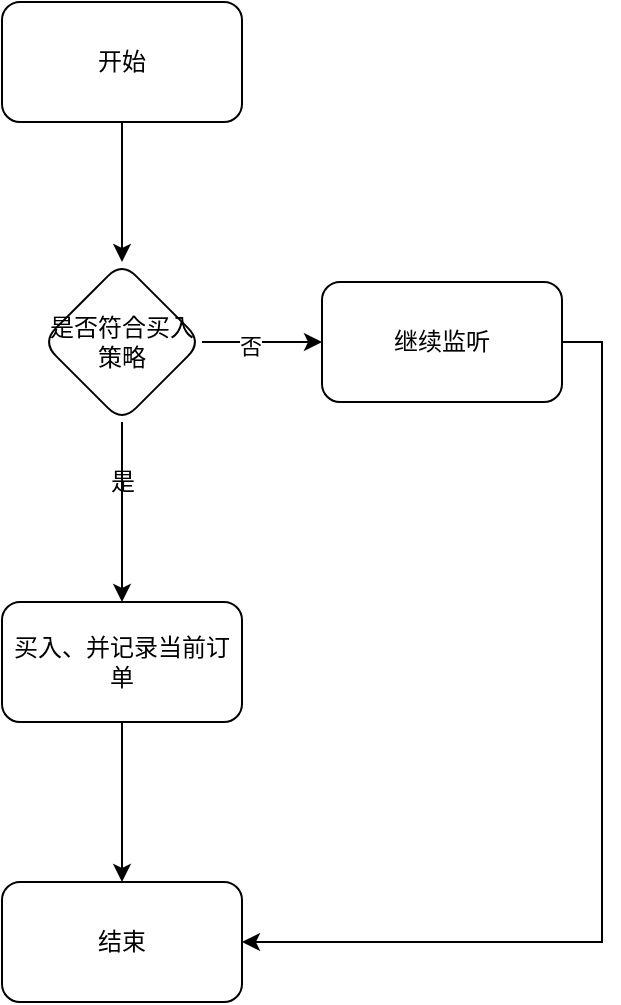 <mxfile version="17.0.0" type="github" pages="2">
  <diagram id="00OnGeqAxsQ3N5cCwXf7" name="Page-1">
    <mxGraphModel dx="946" dy="614" grid="1" gridSize="10" guides="1" tooltips="1" connect="1" arrows="1" fold="1" page="1" pageScale="1" pageWidth="827" pageHeight="1169" math="0" shadow="0">
      <root>
        <mxCell id="0" />
        <mxCell id="1" parent="0" />
        <mxCell id="v3Jwc-cmg36QjqgfWrkL-3" value="" style="edgeStyle=orthogonalEdgeStyle;rounded=0;orthogonalLoop=1;jettySize=auto;html=1;" parent="1" source="v3Jwc-cmg36QjqgfWrkL-1" target="v3Jwc-cmg36QjqgfWrkL-2" edge="1">
          <mxGeometry relative="1" as="geometry" />
        </mxCell>
        <mxCell id="v3Jwc-cmg36QjqgfWrkL-1" value="开始" style="rounded=1;whiteSpace=wrap;html=1;" parent="1" vertex="1">
          <mxGeometry x="310" y="40" width="120" height="60" as="geometry" />
        </mxCell>
        <mxCell id="v3Jwc-cmg36QjqgfWrkL-8" value="" style="edgeStyle=orthogonalEdgeStyle;rounded=0;orthogonalLoop=1;jettySize=auto;html=1;" parent="1" source="v3Jwc-cmg36QjqgfWrkL-2" target="v3Jwc-cmg36QjqgfWrkL-7" edge="1">
          <mxGeometry relative="1" as="geometry" />
        </mxCell>
        <mxCell id="v3Jwc-cmg36QjqgfWrkL-11" value="" style="edgeStyle=orthogonalEdgeStyle;rounded=0;orthogonalLoop=1;jettySize=auto;html=1;" parent="1" source="v3Jwc-cmg36QjqgfWrkL-2" target="v3Jwc-cmg36QjqgfWrkL-10" edge="1">
          <mxGeometry relative="1" as="geometry" />
        </mxCell>
        <mxCell id="v3Jwc-cmg36QjqgfWrkL-12" value="否" style="edgeLabel;html=1;align=center;verticalAlign=middle;resizable=0;points=[];" parent="v3Jwc-cmg36QjqgfWrkL-11" vertex="1" connectable="0">
          <mxGeometry x="-0.2" y="-2" relative="1" as="geometry">
            <mxPoint as="offset" />
          </mxGeometry>
        </mxCell>
        <mxCell id="v3Jwc-cmg36QjqgfWrkL-2" value="是否符合买入策略" style="rhombus;whiteSpace=wrap;html=1;rounded=1;" parent="1" vertex="1">
          <mxGeometry x="330" y="170" width="80" height="80" as="geometry" />
        </mxCell>
        <mxCell id="v3Jwc-cmg36QjqgfWrkL-14" value="" style="edgeStyle=orthogonalEdgeStyle;rounded=0;orthogonalLoop=1;jettySize=auto;html=1;" parent="1" source="v3Jwc-cmg36QjqgfWrkL-7" target="v3Jwc-cmg36QjqgfWrkL-13" edge="1">
          <mxGeometry relative="1" as="geometry" />
        </mxCell>
        <mxCell id="v3Jwc-cmg36QjqgfWrkL-7" value="买入、并记录当前订单" style="rounded=1;whiteSpace=wrap;html=1;" parent="1" vertex="1">
          <mxGeometry x="310" y="340" width="120" height="60" as="geometry" />
        </mxCell>
        <mxCell id="v3Jwc-cmg36QjqgfWrkL-9" value="是" style="text;html=1;align=center;verticalAlign=middle;resizable=0;points=[];autosize=1;strokeColor=none;fillColor=none;" parent="1" vertex="1">
          <mxGeometry x="355" y="270" width="30" height="20" as="geometry" />
        </mxCell>
        <mxCell id="v3Jwc-cmg36QjqgfWrkL-15" style="edgeStyle=orthogonalEdgeStyle;rounded=0;orthogonalLoop=1;jettySize=auto;html=1;exitX=1;exitY=0.5;exitDx=0;exitDy=0;entryX=1;entryY=0.5;entryDx=0;entryDy=0;" parent="1" source="v3Jwc-cmg36QjqgfWrkL-10" target="v3Jwc-cmg36QjqgfWrkL-13" edge="1">
          <mxGeometry relative="1" as="geometry" />
        </mxCell>
        <mxCell id="v3Jwc-cmg36QjqgfWrkL-10" value="继续监听" style="whiteSpace=wrap;html=1;rounded=1;" parent="1" vertex="1">
          <mxGeometry x="470" y="180" width="120" height="60" as="geometry" />
        </mxCell>
        <mxCell id="v3Jwc-cmg36QjqgfWrkL-13" value="结束" style="whiteSpace=wrap;html=1;rounded=1;" parent="1" vertex="1">
          <mxGeometry x="310" y="480" width="120" height="60" as="geometry" />
        </mxCell>
      </root>
    </mxGraphModel>
  </diagram>
  <diagram id="-9ZMIZ3vB44cS0Mf5x_L" name="Page-2">
    <mxGraphModel dx="946" dy="614" grid="1" gridSize="10" guides="1" tooltips="1" connect="1" arrows="1" fold="1" page="1" pageScale="1" pageWidth="827" pageHeight="1169" math="0" shadow="0">
      <root>
        <mxCell id="TQm6--id1rdA5ZZSLnuh-0" />
        <mxCell id="TQm6--id1rdA5ZZSLnuh-1" parent="TQm6--id1rdA5ZZSLnuh-0" />
      </root>
    </mxGraphModel>
  </diagram>
</mxfile>
